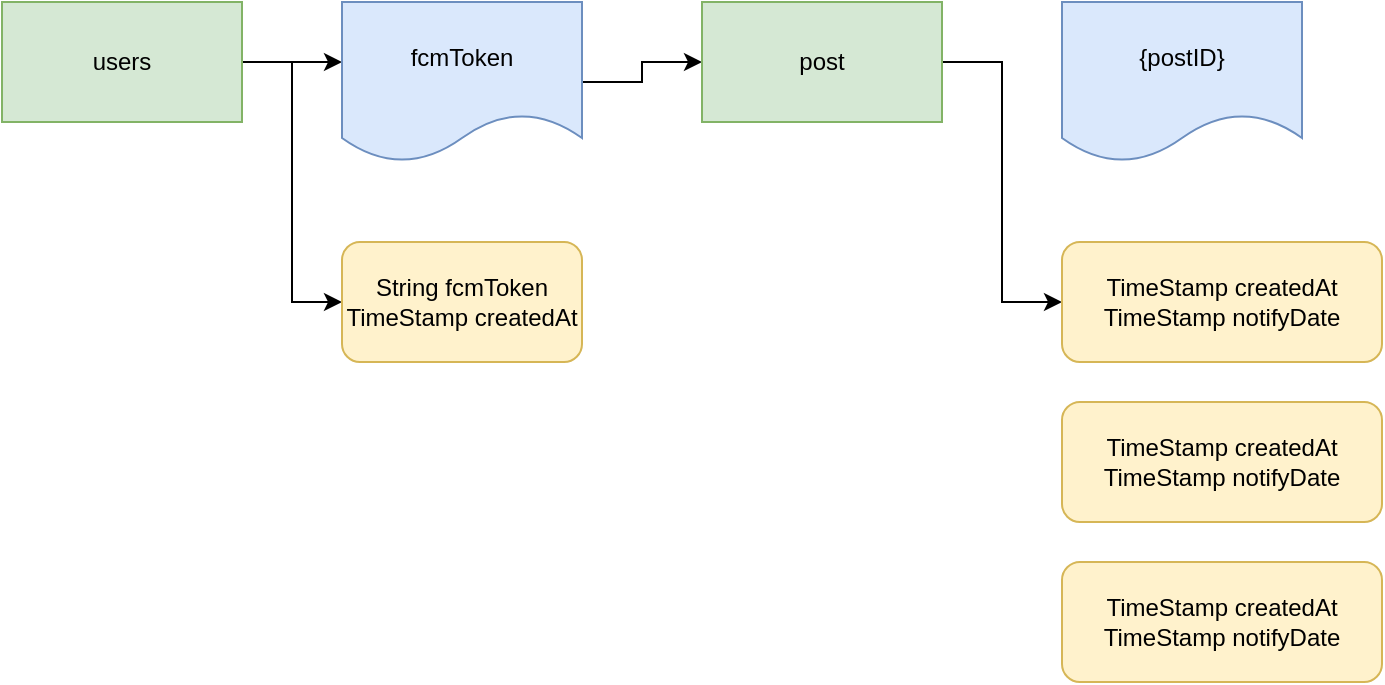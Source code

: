 <mxfile version="15.7.3" type="github"><diagram id="Qr5G6fyv3AlOu2yMGq3g" name="Page-1"><mxGraphModel dx="899" dy="648" grid="1" gridSize="10" guides="1" tooltips="1" connect="1" arrows="1" fold="1" page="1" pageScale="1" pageWidth="827" pageHeight="1169" math="0" shadow="0"><root><mxCell id="0"/><mxCell id="1" parent="0"/><mxCell id="4VYNfjCEcrig7kYPk40t-13" style="edgeStyle=orthogonalEdgeStyle;rounded=0;orthogonalLoop=1;jettySize=auto;html=1;exitX=1;exitY=0.5;exitDx=0;exitDy=0;entryX=0;entryY=0.375;entryDx=0;entryDy=0;entryPerimeter=0;" edge="1" parent="1" source="4VYNfjCEcrig7kYPk40t-1" target="4VYNfjCEcrig7kYPk40t-2"><mxGeometry relative="1" as="geometry"/></mxCell><mxCell id="4VYNfjCEcrig7kYPk40t-15" style="edgeStyle=orthogonalEdgeStyle;rounded=0;orthogonalLoop=1;jettySize=auto;html=1;exitX=1;exitY=0.5;exitDx=0;exitDy=0;entryX=0;entryY=0.5;entryDx=0;entryDy=0;" edge="1" parent="1" source="4VYNfjCEcrig7kYPk40t-1" target="4VYNfjCEcrig7kYPk40t-8"><mxGeometry relative="1" as="geometry"/></mxCell><mxCell id="4VYNfjCEcrig7kYPk40t-1" value="users" style="rounded=0;whiteSpace=wrap;html=1;fillColor=#d5e8d4;strokeColor=#82b366;" vertex="1" parent="1"><mxGeometry x="30" y="100" width="120" height="60" as="geometry"/></mxCell><mxCell id="4VYNfjCEcrig7kYPk40t-14" style="edgeStyle=orthogonalEdgeStyle;rounded=0;orthogonalLoop=1;jettySize=auto;html=1;exitX=1;exitY=0.5;exitDx=0;exitDy=0;" edge="1" parent="1" source="4VYNfjCEcrig7kYPk40t-2" target="4VYNfjCEcrig7kYPk40t-6"><mxGeometry relative="1" as="geometry"/></mxCell><mxCell id="4VYNfjCEcrig7kYPk40t-2" value="fcmToken" style="shape=document;whiteSpace=wrap;html=1;boundedLbl=1;fillColor=#dae8fc;strokeColor=#6c8ebf;" vertex="1" parent="1"><mxGeometry x="200" y="100" width="120" height="80" as="geometry"/></mxCell><mxCell id="4VYNfjCEcrig7kYPk40t-16" style="edgeStyle=orthogonalEdgeStyle;rounded=0;orthogonalLoop=1;jettySize=auto;html=1;exitX=1;exitY=0.5;exitDx=0;exitDy=0;entryX=0;entryY=0.5;entryDx=0;entryDy=0;" edge="1" parent="1" source="4VYNfjCEcrig7kYPk40t-6" target="4VYNfjCEcrig7kYPk40t-10"><mxGeometry relative="1" as="geometry"/></mxCell><mxCell id="4VYNfjCEcrig7kYPk40t-6" value="post" style="rounded=0;whiteSpace=wrap;html=1;fillColor=#d5e8d4;strokeColor=#82b366;" vertex="1" parent="1"><mxGeometry x="380" y="100" width="120" height="60" as="geometry"/></mxCell><mxCell id="4VYNfjCEcrig7kYPk40t-8" value="String fcmToken&lt;br&gt;TimeStamp createdAt" style="rounded=1;whiteSpace=wrap;html=1;fillColor=#fff2cc;strokeColor=#d6b656;" vertex="1" parent="1"><mxGeometry x="200" y="220" width="120" height="60" as="geometry"/></mxCell><mxCell id="4VYNfjCEcrig7kYPk40t-9" value="{postID}" style="shape=document;whiteSpace=wrap;html=1;boundedLbl=1;fillColor=#dae8fc;strokeColor=#6c8ebf;" vertex="1" parent="1"><mxGeometry x="560" y="100" width="120" height="80" as="geometry"/></mxCell><mxCell id="4VYNfjCEcrig7kYPk40t-10" value="TimeStamp createdAt&lt;br&gt;TimeStamp notifyDate" style="rounded=1;whiteSpace=wrap;html=1;fillColor=#fff2cc;strokeColor=#d6b656;" vertex="1" parent="1"><mxGeometry x="560" y="220" width="160" height="60" as="geometry"/></mxCell><mxCell id="4VYNfjCEcrig7kYPk40t-11" value="TimeStamp createdAt&lt;br&gt;TimeStamp notifyDate" style="rounded=1;whiteSpace=wrap;html=1;fillColor=#fff2cc;strokeColor=#d6b656;" vertex="1" parent="1"><mxGeometry x="560" y="300" width="160" height="60" as="geometry"/></mxCell><mxCell id="4VYNfjCEcrig7kYPk40t-12" value="TimeStamp createdAt&lt;br&gt;TimeStamp notifyDate" style="rounded=1;whiteSpace=wrap;html=1;fillColor=#fff2cc;strokeColor=#d6b656;" vertex="1" parent="1"><mxGeometry x="560" y="380" width="160" height="60" as="geometry"/></mxCell></root></mxGraphModel></diagram></mxfile>
